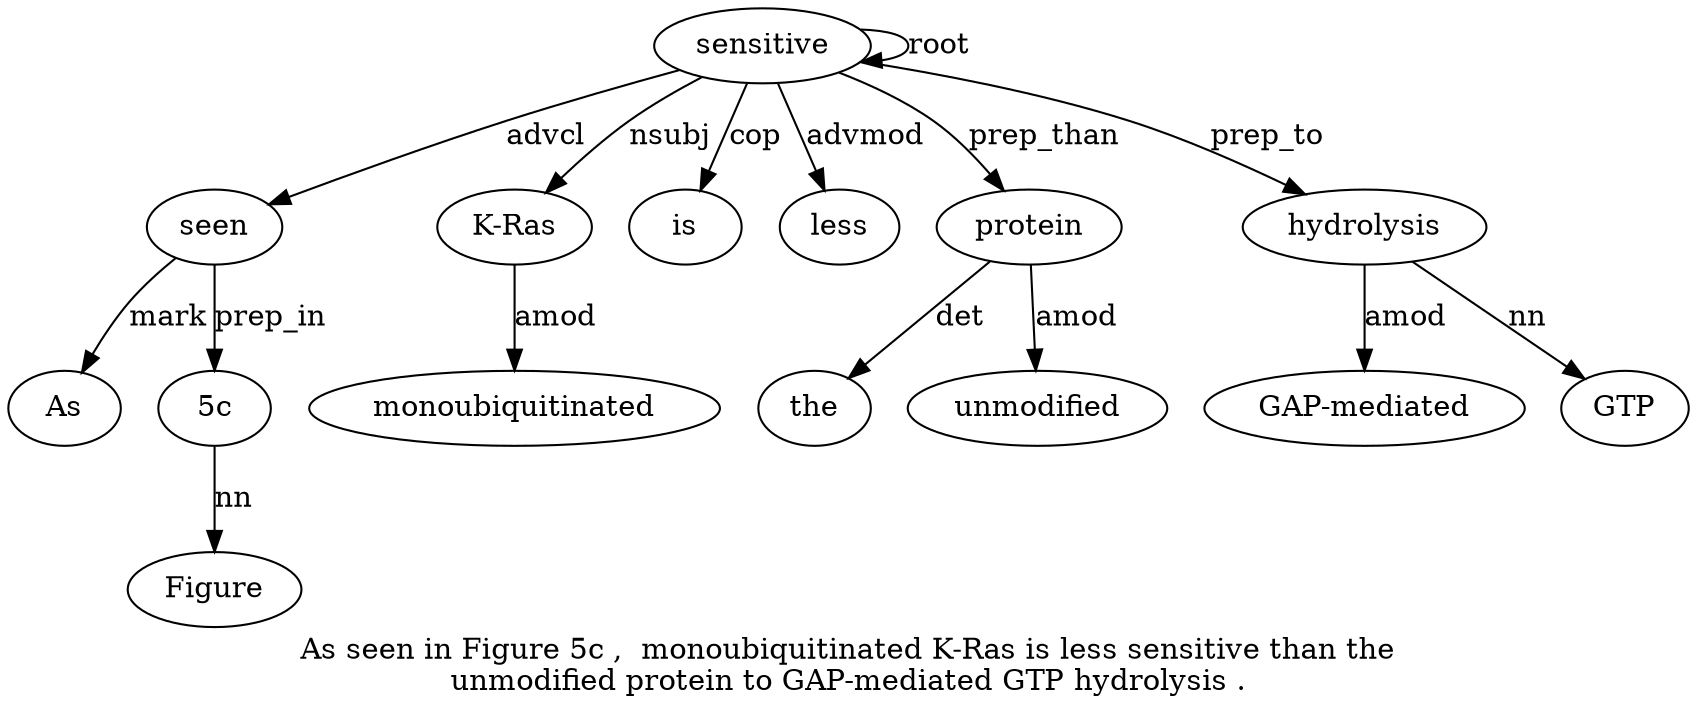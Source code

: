 digraph "As seen in Figure 5c ,  monoubiquitinated K-Ras is less sensitive than the unmodified protein to GAP-mediated GTP hydrolysis ." {
label="As seen in Figure 5c ,  monoubiquitinated K-Ras is less sensitive than the
unmodified protein to GAP-mediated GTP hydrolysis .";
seen2 [style=filled, fillcolor=white, label=seen];
As1 [style=filled, fillcolor=white, label=As];
seen2 -> As1  [label=mark];
sensitive11 [style=filled, fillcolor=white, label=sensitive];
sensitive11 -> seen2  [label=advcl];
"5c" [style=filled, fillcolor=white, label="5c"];
Figure4 [style=filled, fillcolor=white, label=Figure];
"5c" -> Figure4  [label=nn];
seen2 -> "5c"  [label=prep_in];
"K-Ras8" [style=filled, fillcolor=white, label="K-Ras"];
monoubiquitinated7 [style=filled, fillcolor=white, label=monoubiquitinated];
"K-Ras8" -> monoubiquitinated7  [label=amod];
sensitive11 -> "K-Ras8"  [label=nsubj];
is9 [style=filled, fillcolor=white, label=is];
sensitive11 -> is9  [label=cop];
less10 [style=filled, fillcolor=white, label=less];
sensitive11 -> less10  [label=advmod];
sensitive11 -> sensitive11  [label=root];
protein15 [style=filled, fillcolor=white, label=protein];
the13 [style=filled, fillcolor=white, label=the];
protein15 -> the13  [label=det];
unmodified14 [style=filled, fillcolor=white, label=unmodified];
protein15 -> unmodified14  [label=amod];
sensitive11 -> protein15  [label=prep_than];
hydrolysis19 [style=filled, fillcolor=white, label=hydrolysis];
"GAP-mediated17" [style=filled, fillcolor=white, label="GAP-mediated"];
hydrolysis19 -> "GAP-mediated17"  [label=amod];
GTP18 [style=filled, fillcolor=white, label=GTP];
hydrolysis19 -> GTP18  [label=nn];
sensitive11 -> hydrolysis19  [label=prep_to];
}
